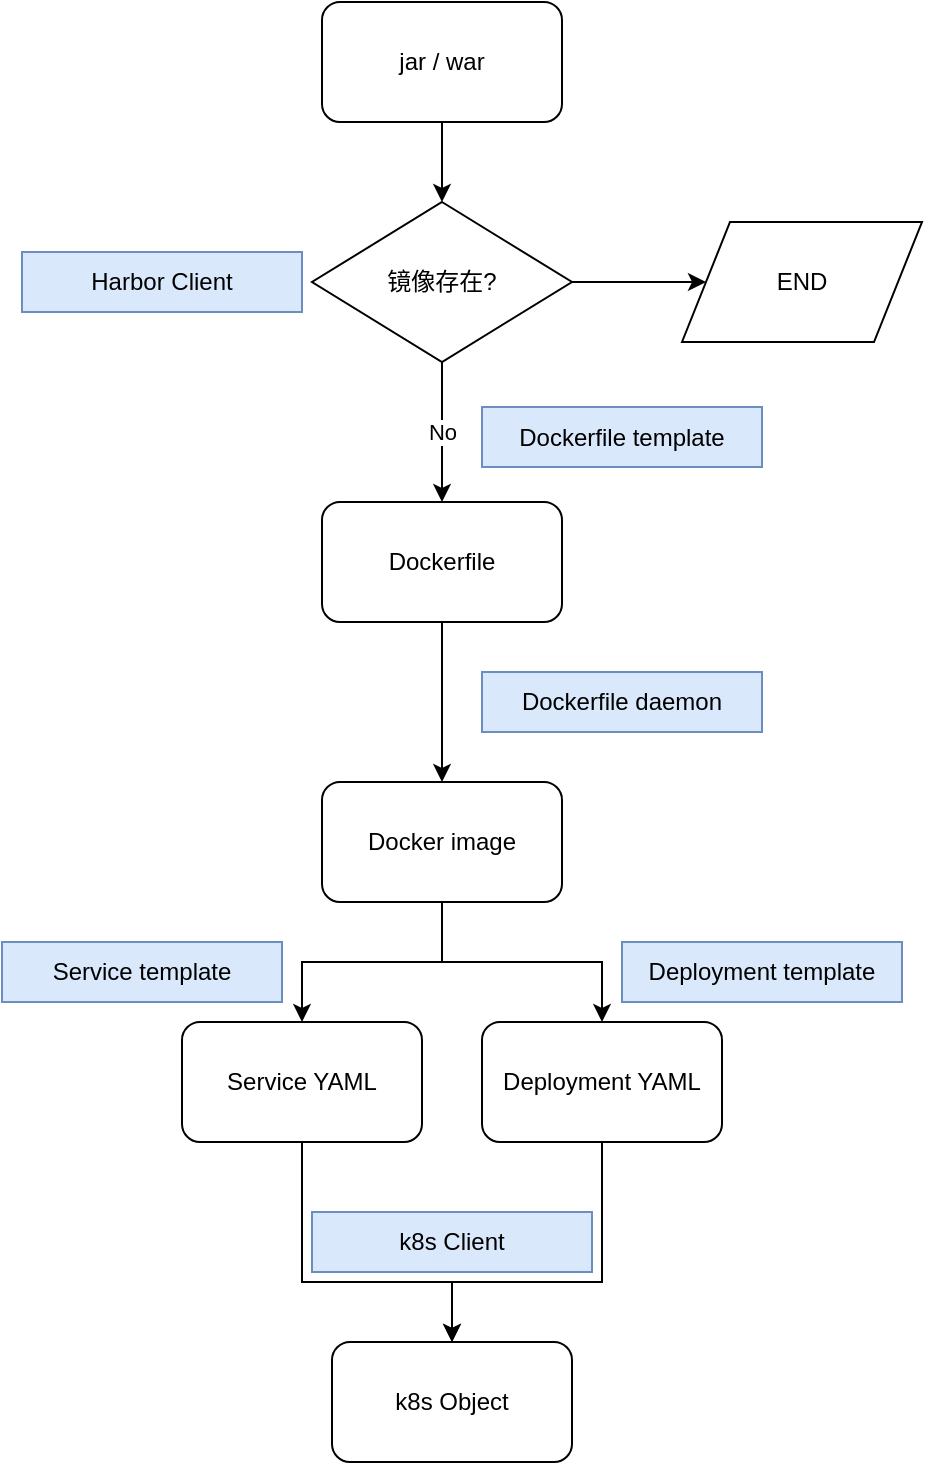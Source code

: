 <mxfile version="12.1.3" type="github" pages="1"><diagram id="0zH54r56Yl-PLUXhLTjD" name="Page-1"><mxGraphModel dx="1408" dy="755" grid="1" gridSize="10" guides="1" tooltips="1" connect="1" arrows="1" fold="1" page="1" pageScale="1" pageWidth="827" pageHeight="1169" math="0" shadow="0"><root><mxCell id="0"/><mxCell id="1" parent="0"/><mxCell id="0fb-2eJKY7WBHyrN6h8H-31" style="edgeStyle=orthogonalEdgeStyle;rounded=0;orthogonalLoop=1;jettySize=auto;html=1;entryX=0.5;entryY=0;entryDx=0;entryDy=0;" edge="1" parent="1" source="0fb-2eJKY7WBHyrN6h8H-1" target="0fb-2eJKY7WBHyrN6h8H-29"><mxGeometry relative="1" as="geometry"/></mxCell><mxCell id="0fb-2eJKY7WBHyrN6h8H-1" value="jar / war" style="rounded=1;whiteSpace=wrap;html=1;" vertex="1" parent="1"><mxGeometry x="290" y="40" width="120" height="60" as="geometry"/></mxCell><mxCell id="0fb-2eJKY7WBHyrN6h8H-20" value="" style="edgeStyle=orthogonalEdgeStyle;rounded=0;orthogonalLoop=1;jettySize=auto;html=1;" edge="1" parent="1" source="0fb-2eJKY7WBHyrN6h8H-21" target="0fb-2eJKY7WBHyrN6h8H-23"><mxGeometry relative="1" as="geometry"/></mxCell><mxCell id="0fb-2eJKY7WBHyrN6h8H-21" value="Dockerfile" style="rounded=1;whiteSpace=wrap;html=1;" vertex="1" parent="1"><mxGeometry x="290" y="290" width="120" height="60" as="geometry"/></mxCell><mxCell id="0fb-2eJKY7WBHyrN6h8H-22" value="" style="edgeStyle=orthogonalEdgeStyle;rounded=0;orthogonalLoop=1;jettySize=auto;html=1;" edge="1" parent="1" source="0fb-2eJKY7WBHyrN6h8H-23" target="0fb-2eJKY7WBHyrN6h8H-24"><mxGeometry relative="1" as="geometry"/></mxCell><mxCell id="0fb-2eJKY7WBHyrN6h8H-42" style="edgeStyle=orthogonalEdgeStyle;rounded=0;orthogonalLoop=1;jettySize=auto;html=1;entryX=0.5;entryY=0;entryDx=0;entryDy=0;" edge="1" parent="1" source="0fb-2eJKY7WBHyrN6h8H-23" target="0fb-2eJKY7WBHyrN6h8H-39"><mxGeometry relative="1" as="geometry"/></mxCell><mxCell id="0fb-2eJKY7WBHyrN6h8H-23" value="Docker image" style="rounded=1;whiteSpace=wrap;html=1;" vertex="1" parent="1"><mxGeometry x="290" y="430" width="120" height="60" as="geometry"/></mxCell><mxCell id="0fb-2eJKY7WBHyrN6h8H-44" style="edgeStyle=orthogonalEdgeStyle;rounded=0;orthogonalLoop=1;jettySize=auto;html=1;" edge="1" parent="1" source="0fb-2eJKY7WBHyrN6h8H-24" target="0fb-2eJKY7WBHyrN6h8H-43"><mxGeometry relative="1" as="geometry"><Array as="points"><mxPoint x="280" y="680"/><mxPoint x="355" y="680"/></Array></mxGeometry></mxCell><mxCell id="0fb-2eJKY7WBHyrN6h8H-24" value="Service YAML" style="rounded=1;whiteSpace=wrap;html=1;" vertex="1" parent="1"><mxGeometry x="220" y="550" width="120" height="60" as="geometry"/></mxCell><mxCell id="0fb-2eJKY7WBHyrN6h8H-45" style="edgeStyle=orthogonalEdgeStyle;rounded=0;orthogonalLoop=1;jettySize=auto;html=1;" edge="1" parent="1" source="0fb-2eJKY7WBHyrN6h8H-39" target="0fb-2eJKY7WBHyrN6h8H-43"><mxGeometry relative="1" as="geometry"><Array as="points"><mxPoint x="430" y="680"/><mxPoint x="355" y="680"/></Array></mxGeometry></mxCell><mxCell id="0fb-2eJKY7WBHyrN6h8H-39" value="Deployment YAML" style="rounded=1;whiteSpace=wrap;html=1;" vertex="1" parent="1"><mxGeometry x="370" y="550" width="120" height="60" as="geometry"/></mxCell><mxCell id="0fb-2eJKY7WBHyrN6h8H-25" value="Dockerfile daemon" style="rounded=0;whiteSpace=wrap;html=1;fillColor=#dae8fc;strokeColor=#6c8ebf;" vertex="1" parent="1"><mxGeometry x="370" y="375" width="140" height="30" as="geometry"/></mxCell><mxCell id="0fb-2eJKY7WBHyrN6h8H-26" value="Dockerfile template" style="rounded=0;whiteSpace=wrap;html=1;fillColor=#dae8fc;strokeColor=#6c8ebf;" vertex="1" parent="1"><mxGeometry x="370" y="242.5" width="140" height="30" as="geometry"/></mxCell><mxCell id="0fb-2eJKY7WBHyrN6h8H-32" value="No" style="edgeStyle=orthogonalEdgeStyle;rounded=0;orthogonalLoop=1;jettySize=auto;html=1;entryX=0.5;entryY=0;entryDx=0;entryDy=0;" edge="1" parent="1" source="0fb-2eJKY7WBHyrN6h8H-29" target="0fb-2eJKY7WBHyrN6h8H-21"><mxGeometry relative="1" as="geometry"/></mxCell><mxCell id="0fb-2eJKY7WBHyrN6h8H-36" style="edgeStyle=orthogonalEdgeStyle;rounded=0;orthogonalLoop=1;jettySize=auto;html=1;entryX=0;entryY=0.5;entryDx=0;entryDy=0;" edge="1" parent="1" source="0fb-2eJKY7WBHyrN6h8H-29" target="0fb-2eJKY7WBHyrN6h8H-35"><mxGeometry relative="1" as="geometry"/></mxCell><mxCell id="0fb-2eJKY7WBHyrN6h8H-29" value="镜像存在?" style="rhombus;whiteSpace=wrap;html=1;" vertex="1" parent="1"><mxGeometry x="285" y="140" width="130" height="80" as="geometry"/></mxCell><mxCell id="0fb-2eJKY7WBHyrN6h8H-35" value="END" style="shape=parallelogram;perimeter=parallelogramPerimeter;whiteSpace=wrap;html=1;" vertex="1" parent="1"><mxGeometry x="470" y="150" width="120" height="60" as="geometry"/></mxCell><mxCell id="0fb-2eJKY7WBHyrN6h8H-37" value="Harbor Client" style="rounded=0;whiteSpace=wrap;html=1;fillColor=#dae8fc;strokeColor=#6c8ebf;" vertex="1" parent="1"><mxGeometry x="140" y="165" width="140" height="30" as="geometry"/></mxCell><mxCell id="0fb-2eJKY7WBHyrN6h8H-38" value="Service template" style="rounded=0;whiteSpace=wrap;html=1;fillColor=#dae8fc;strokeColor=#6c8ebf;" vertex="1" parent="1"><mxGeometry x="130" y="510" width="140" height="30" as="geometry"/></mxCell><mxCell id="0fb-2eJKY7WBHyrN6h8H-41" value="Deployment template" style="rounded=0;whiteSpace=wrap;html=1;fillColor=#dae8fc;strokeColor=#6c8ebf;" vertex="1" parent="1"><mxGeometry x="440" y="510" width="140" height="30" as="geometry"/></mxCell><mxCell id="0fb-2eJKY7WBHyrN6h8H-43" value="k8s Object" style="rounded=1;whiteSpace=wrap;html=1;" vertex="1" parent="1"><mxGeometry x="295" y="710" width="120" height="60" as="geometry"/></mxCell><mxCell id="0fb-2eJKY7WBHyrN6h8H-46" value="k8s Client" style="rounded=0;whiteSpace=wrap;html=1;fillColor=#dae8fc;strokeColor=#6c8ebf;" vertex="1" parent="1"><mxGeometry x="285" y="645" width="140" height="30" as="geometry"/></mxCell></root></mxGraphModel></diagram></mxfile>